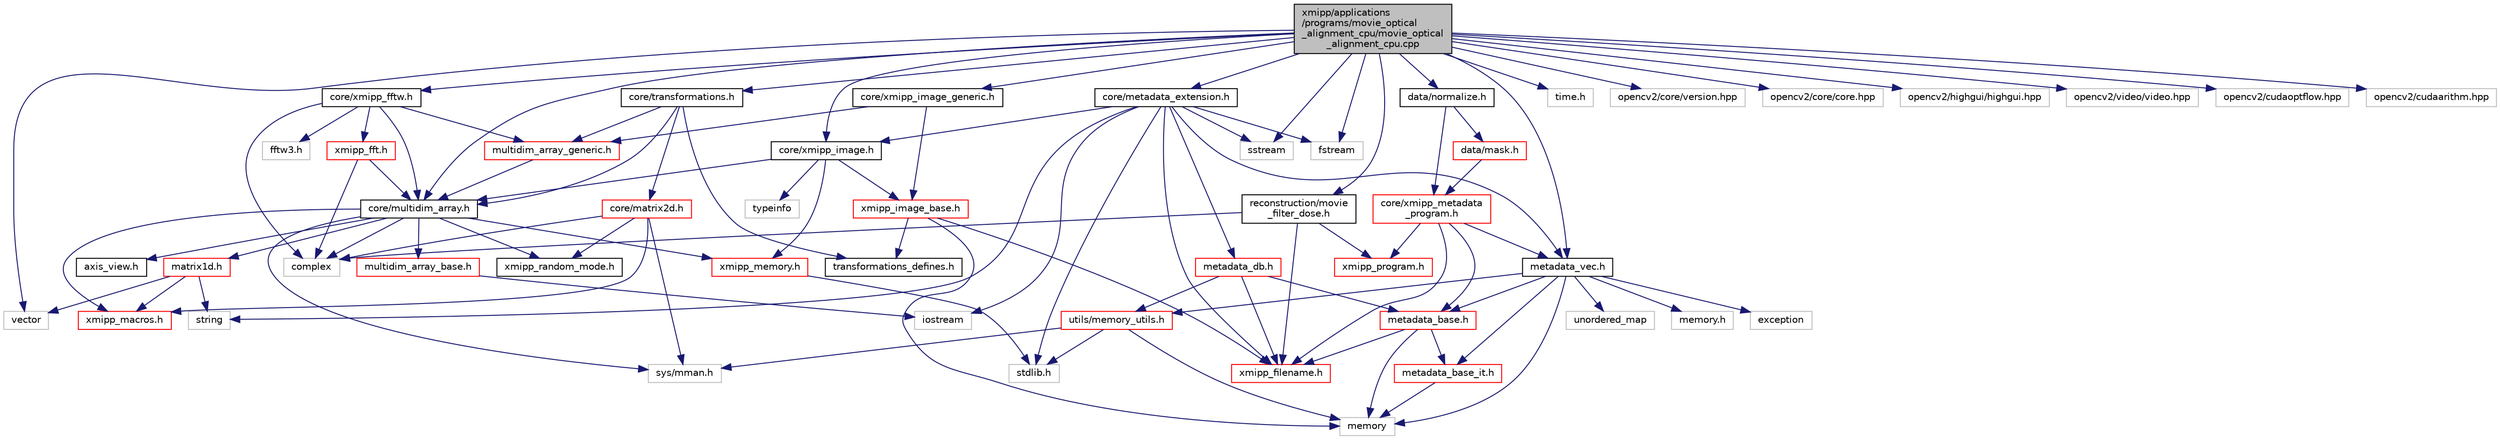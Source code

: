 digraph "xmipp/applications/programs/movie_optical_alignment_cpu/movie_optical_alignment_cpu.cpp"
{
  edge [fontname="Helvetica",fontsize="10",labelfontname="Helvetica",labelfontsize="10"];
  node [fontname="Helvetica",fontsize="10",shape=record];
  Node0 [label="xmipp/applications\l/programs/movie_optical\l_alignment_cpu/movie_optical\l_alignment_cpu.cpp",height=0.2,width=0.4,color="black", fillcolor="grey75", style="filled", fontcolor="black"];
  Node0 -> Node1 [color="midnightblue",fontsize="10",style="solid",fontname="Helvetica"];
  Node1 [label="vector",height=0.2,width=0.4,color="grey75", fillcolor="white", style="filled"];
  Node0 -> Node2 [color="midnightblue",fontsize="10",style="solid",fontname="Helvetica"];
  Node2 [label="sstream",height=0.2,width=0.4,color="grey75", fillcolor="white", style="filled"];
  Node0 -> Node3 [color="midnightblue",fontsize="10",style="solid",fontname="Helvetica"];
  Node3 [label="fstream",height=0.2,width=0.4,color="grey75", fillcolor="white", style="filled"];
  Node0 -> Node4 [color="midnightblue",fontsize="10",style="solid",fontname="Helvetica"];
  Node4 [label="time.h",height=0.2,width=0.4,color="grey75", fillcolor="white", style="filled"];
  Node0 -> Node5 [color="midnightblue",fontsize="10",style="solid",fontname="Helvetica"];
  Node5 [label="opencv2/core/version.hpp",height=0.2,width=0.4,color="grey75", fillcolor="white", style="filled"];
  Node0 -> Node6 [color="midnightblue",fontsize="10",style="solid",fontname="Helvetica"];
  Node6 [label="opencv2/core/core.hpp",height=0.2,width=0.4,color="grey75", fillcolor="white", style="filled"];
  Node0 -> Node7 [color="midnightblue",fontsize="10",style="solid",fontname="Helvetica"];
  Node7 [label="opencv2/highgui/highgui.hpp",height=0.2,width=0.4,color="grey75", fillcolor="white", style="filled"];
  Node0 -> Node8 [color="midnightblue",fontsize="10",style="solid",fontname="Helvetica"];
  Node8 [label="opencv2/video/video.hpp",height=0.2,width=0.4,color="grey75", fillcolor="white", style="filled"];
  Node0 -> Node9 [color="midnightblue",fontsize="10",style="solid",fontname="Helvetica"];
  Node9 [label="core/multidim_array.h",height=0.2,width=0.4,color="black", fillcolor="white", style="filled",URL="$multidim__array_8h.html"];
  Node9 -> Node10 [color="midnightblue",fontsize="10",style="solid",fontname="Helvetica"];
  Node10 [label="xmipp_macros.h",height=0.2,width=0.4,color="red", fillcolor="white", style="filled",URL="$xmipp__macros_8h.html"];
  Node9 -> Node13 [color="midnightblue",fontsize="10",style="solid",fontname="Helvetica"];
  Node13 [label="sys/mman.h",height=0.2,width=0.4,color="grey75", fillcolor="white", style="filled"];
  Node9 -> Node14 [color="midnightblue",fontsize="10",style="solid",fontname="Helvetica"];
  Node14 [label="complex",height=0.2,width=0.4,color="grey75", fillcolor="white", style="filled"];
  Node9 -> Node15 [color="midnightblue",fontsize="10",style="solid",fontname="Helvetica"];
  Node15 [label="matrix1d.h",height=0.2,width=0.4,color="red", fillcolor="white", style="filled",URL="$matrix1d_8h.html"];
  Node15 -> Node16 [color="midnightblue",fontsize="10",style="solid",fontname="Helvetica"];
  Node16 [label="string",height=0.2,width=0.4,color="grey75", fillcolor="white", style="filled"];
  Node15 -> Node1 [color="midnightblue",fontsize="10",style="solid",fontname="Helvetica"];
  Node15 -> Node10 [color="midnightblue",fontsize="10",style="solid",fontname="Helvetica"];
  Node9 -> Node22 [color="midnightblue",fontsize="10",style="solid",fontname="Helvetica"];
  Node22 [label="xmipp_random_mode.h",height=0.2,width=0.4,color="black", fillcolor="white", style="filled",URL="$xmipp__random__mode_8h.html"];
  Node9 -> Node23 [color="midnightblue",fontsize="10",style="solid",fontname="Helvetica"];
  Node23 [label="multidim_array_base.h",height=0.2,width=0.4,color="red", fillcolor="white", style="filled",URL="$multidim__array__base_8h.html"];
  Node23 -> Node19 [color="midnightblue",fontsize="10",style="solid",fontname="Helvetica"];
  Node19 [label="iostream",height=0.2,width=0.4,color="grey75", fillcolor="white", style="filled"];
  Node9 -> Node27 [color="midnightblue",fontsize="10",style="solid",fontname="Helvetica"];
  Node27 [label="xmipp_memory.h",height=0.2,width=0.4,color="red", fillcolor="white", style="filled",URL="$xmipp__memory_8h.html"];
  Node27 -> Node28 [color="midnightblue",fontsize="10",style="solid",fontname="Helvetica"];
  Node28 [label="stdlib.h",height=0.2,width=0.4,color="grey75", fillcolor="white", style="filled"];
  Node9 -> Node29 [color="midnightblue",fontsize="10",style="solid",fontname="Helvetica"];
  Node29 [label="axis_view.h",height=0.2,width=0.4,color="black", fillcolor="white", style="filled",URL="$axis__view_8h.html"];
  Node0 -> Node30 [color="midnightblue",fontsize="10",style="solid",fontname="Helvetica"];
  Node30 [label="core/xmipp_image.h",height=0.2,width=0.4,color="black", fillcolor="white", style="filled",URL="$xmipp__image_8h.html"];
  Node30 -> Node31 [color="midnightblue",fontsize="10",style="solid",fontname="Helvetica"];
  Node31 [label="typeinfo",height=0.2,width=0.4,color="grey75", fillcolor="white", style="filled"];
  Node30 -> Node9 [color="midnightblue",fontsize="10",style="solid",fontname="Helvetica"];
  Node30 -> Node32 [color="midnightblue",fontsize="10",style="solid",fontname="Helvetica"];
  Node32 [label="xmipp_image_base.h",height=0.2,width=0.4,color="red", fillcolor="white", style="filled",URL="$xmipp__image__base_8h.html"];
  Node32 -> Node33 [color="midnightblue",fontsize="10",style="solid",fontname="Helvetica"];
  Node33 [label="memory",height=0.2,width=0.4,color="grey75", fillcolor="white", style="filled"];
  Node32 -> Node42 [color="midnightblue",fontsize="10",style="solid",fontname="Helvetica"];
  Node42 [label="xmipp_filename.h",height=0.2,width=0.4,color="red", fillcolor="white", style="filled",URL="$xmipp__filename_8h.html"];
  Node32 -> Node45 [color="midnightblue",fontsize="10",style="solid",fontname="Helvetica"];
  Node45 [label="transformations_defines.h",height=0.2,width=0.4,color="black", fillcolor="white", style="filled",URL="$transformations__defines_8h.html"];
  Node30 -> Node27 [color="midnightblue",fontsize="10",style="solid",fontname="Helvetica"];
  Node0 -> Node61 [color="midnightblue",fontsize="10",style="solid",fontname="Helvetica"];
  Node61 [label="core/xmipp_image_generic.h",height=0.2,width=0.4,color="black", fillcolor="white", style="filled",URL="$xmipp__image__generic_8h.html"];
  Node61 -> Node32 [color="midnightblue",fontsize="10",style="solid",fontname="Helvetica"];
  Node61 -> Node62 [color="midnightblue",fontsize="10",style="solid",fontname="Helvetica"];
  Node62 [label="multidim_array_generic.h",height=0.2,width=0.4,color="red", fillcolor="white", style="filled",URL="$multidim__array__generic_8h.html"];
  Node62 -> Node9 [color="midnightblue",fontsize="10",style="solid",fontname="Helvetica"];
  Node0 -> Node63 [color="midnightblue",fontsize="10",style="solid",fontname="Helvetica"];
  Node63 [label="data/normalize.h",height=0.2,width=0.4,color="black", fillcolor="white", style="filled",URL="$normalize_8h.html"];
  Node63 -> Node64 [color="midnightblue",fontsize="10",style="solid",fontname="Helvetica"];
  Node64 [label="core/xmipp_metadata\l_program.h",height=0.2,width=0.4,color="red", fillcolor="white", style="filled",URL="$xmipp__metadata__program_8h.html"];
  Node64 -> Node65 [color="midnightblue",fontsize="10",style="solid",fontname="Helvetica"];
  Node65 [label="xmipp_program.h",height=0.2,width=0.4,color="red", fillcolor="white", style="filled",URL="$xmipp__program_8h.html"];
  Node64 -> Node42 [color="midnightblue",fontsize="10",style="solid",fontname="Helvetica"];
  Node64 -> Node69 [color="midnightblue",fontsize="10",style="solid",fontname="Helvetica"];
  Node69 [label="metadata_base.h",height=0.2,width=0.4,color="red", fillcolor="white", style="filled",URL="$metadata__base_8h.html"];
  Node69 -> Node33 [color="midnightblue",fontsize="10",style="solid",fontname="Helvetica"];
  Node69 -> Node42 [color="midnightblue",fontsize="10",style="solid",fontname="Helvetica"];
  Node69 -> Node71 [color="midnightblue",fontsize="10",style="solid",fontname="Helvetica"];
  Node71 [label="metadata_base_it.h",height=0.2,width=0.4,color="red", fillcolor="white", style="filled",URL="$metadata__base__it_8h.html"];
  Node71 -> Node33 [color="midnightblue",fontsize="10",style="solid",fontname="Helvetica"];
  Node64 -> Node74 [color="midnightblue",fontsize="10",style="solid",fontname="Helvetica"];
  Node74 [label="metadata_vec.h",height=0.2,width=0.4,color="black", fillcolor="white", style="filled",URL="$metadata__vec_8h.html"];
  Node74 -> Node33 [color="midnightblue",fontsize="10",style="solid",fontname="Helvetica"];
  Node74 -> Node75 [color="midnightblue",fontsize="10",style="solid",fontname="Helvetica"];
  Node75 [label="exception",height=0.2,width=0.4,color="grey75", fillcolor="white", style="filled"];
  Node74 -> Node76 [color="midnightblue",fontsize="10",style="solid",fontname="Helvetica"];
  Node76 [label="unordered_map",height=0.2,width=0.4,color="grey75", fillcolor="white", style="filled"];
  Node74 -> Node77 [color="midnightblue",fontsize="10",style="solid",fontname="Helvetica"];
  Node77 [label="memory.h",height=0.2,width=0.4,color="grey75", fillcolor="white", style="filled"];
  Node74 -> Node69 [color="midnightblue",fontsize="10",style="solid",fontname="Helvetica"];
  Node74 -> Node71 [color="midnightblue",fontsize="10",style="solid",fontname="Helvetica"];
  Node74 -> Node78 [color="midnightblue",fontsize="10",style="solid",fontname="Helvetica"];
  Node78 [label="utils/memory_utils.h",height=0.2,width=0.4,color="red", fillcolor="white", style="filled",URL="$memory__utils_8h.html"];
  Node78 -> Node28 [color="midnightblue",fontsize="10",style="solid",fontname="Helvetica"];
  Node78 -> Node33 [color="midnightblue",fontsize="10",style="solid",fontname="Helvetica"];
  Node78 -> Node13 [color="midnightblue",fontsize="10",style="solid",fontname="Helvetica"];
  Node63 -> Node80 [color="midnightblue",fontsize="10",style="solid",fontname="Helvetica"];
  Node80 [label="data/mask.h",height=0.2,width=0.4,color="red", fillcolor="white", style="filled",URL="$mask_8h.html"];
  Node80 -> Node64 [color="midnightblue",fontsize="10",style="solid",fontname="Helvetica"];
  Node0 -> Node87 [color="midnightblue",fontsize="10",style="solid",fontname="Helvetica"];
  Node87 [label="core/xmipp_fftw.h",height=0.2,width=0.4,color="black", fillcolor="white", style="filled",URL="$xmipp__fftw_8h.html"];
  Node87 -> Node14 [color="midnightblue",fontsize="10",style="solid",fontname="Helvetica"];
  Node87 -> Node88 [color="midnightblue",fontsize="10",style="solid",fontname="Helvetica"];
  Node88 [label="fftw3.h",height=0.2,width=0.4,color="grey75", fillcolor="white", style="filled"];
  Node87 -> Node9 [color="midnightblue",fontsize="10",style="solid",fontname="Helvetica"];
  Node87 -> Node62 [color="midnightblue",fontsize="10",style="solid",fontname="Helvetica"];
  Node87 -> Node89 [color="midnightblue",fontsize="10",style="solid",fontname="Helvetica"];
  Node89 [label="xmipp_fft.h",height=0.2,width=0.4,color="red", fillcolor="white", style="filled",URL="$xmipp__fft_8h.html"];
  Node89 -> Node14 [color="midnightblue",fontsize="10",style="solid",fontname="Helvetica"];
  Node89 -> Node9 [color="midnightblue",fontsize="10",style="solid",fontname="Helvetica"];
  Node0 -> Node92 [color="midnightblue",fontsize="10",style="solid",fontname="Helvetica"];
  Node92 [label="core/transformations.h",height=0.2,width=0.4,color="black", fillcolor="white", style="filled",URL="$transformations_8h.html"];
  Node92 -> Node85 [color="midnightblue",fontsize="10",style="solid",fontname="Helvetica"];
  Node85 [label="core/matrix2d.h",height=0.2,width=0.4,color="red", fillcolor="white", style="filled",URL="$matrix2d_8h.html"];
  Node85 -> Node14 [color="midnightblue",fontsize="10",style="solid",fontname="Helvetica"];
  Node85 -> Node22 [color="midnightblue",fontsize="10",style="solid",fontname="Helvetica"];
  Node85 -> Node10 [color="midnightblue",fontsize="10",style="solid",fontname="Helvetica"];
  Node85 -> Node13 [color="midnightblue",fontsize="10",style="solid",fontname="Helvetica"];
  Node92 -> Node9 [color="midnightblue",fontsize="10",style="solid",fontname="Helvetica"];
  Node92 -> Node62 [color="midnightblue",fontsize="10",style="solid",fontname="Helvetica"];
  Node92 -> Node45 [color="midnightblue",fontsize="10",style="solid",fontname="Helvetica"];
  Node0 -> Node93 [color="midnightblue",fontsize="10",style="solid",fontname="Helvetica"];
  Node93 [label="reconstruction/movie\l_filter_dose.h",height=0.2,width=0.4,color="black", fillcolor="white", style="filled",URL="$movie__filter__dose_8h.html"];
  Node93 -> Node14 [color="midnightblue",fontsize="10",style="solid",fontname="Helvetica"];
  Node93 -> Node65 [color="midnightblue",fontsize="10",style="solid",fontname="Helvetica"];
  Node93 -> Node42 [color="midnightblue",fontsize="10",style="solid",fontname="Helvetica"];
  Node0 -> Node74 [color="midnightblue",fontsize="10",style="solid",fontname="Helvetica"];
  Node0 -> Node94 [color="midnightblue",fontsize="10",style="solid",fontname="Helvetica"];
  Node94 [label="core/metadata_extension.h",height=0.2,width=0.4,color="black", fillcolor="white", style="filled",URL="$metadata__extension_8h.html"];
  Node94 -> Node42 [color="midnightblue",fontsize="10",style="solid",fontname="Helvetica"];
  Node94 -> Node30 [color="midnightblue",fontsize="10",style="solid",fontname="Helvetica"];
  Node94 -> Node74 [color="midnightblue",fontsize="10",style="solid",fontname="Helvetica"];
  Node94 -> Node95 [color="midnightblue",fontsize="10",style="solid",fontname="Helvetica"];
  Node95 [label="metadata_db.h",height=0.2,width=0.4,color="red", fillcolor="white", style="filled",URL="$metadata__db_8h.html"];
  Node95 -> Node78 [color="midnightblue",fontsize="10",style="solid",fontname="Helvetica"];
  Node95 -> Node69 [color="midnightblue",fontsize="10",style="solid",fontname="Helvetica"];
  Node95 -> Node42 [color="midnightblue",fontsize="10",style="solid",fontname="Helvetica"];
  Node94 -> Node28 [color="midnightblue",fontsize="10",style="solid",fontname="Helvetica"];
  Node94 -> Node3 [color="midnightblue",fontsize="10",style="solid",fontname="Helvetica"];
  Node94 -> Node19 [color="midnightblue",fontsize="10",style="solid",fontname="Helvetica"];
  Node94 -> Node2 [color="midnightblue",fontsize="10",style="solid",fontname="Helvetica"];
  Node94 -> Node16 [color="midnightblue",fontsize="10",style="solid",fontname="Helvetica"];
  Node0 -> Node101 [color="midnightblue",fontsize="10",style="solid",fontname="Helvetica"];
  Node101 [label="opencv2/cudaoptflow.hpp",height=0.2,width=0.4,color="grey75", fillcolor="white", style="filled"];
  Node0 -> Node102 [color="midnightblue",fontsize="10",style="solid",fontname="Helvetica"];
  Node102 [label="opencv2/cudaarithm.hpp",height=0.2,width=0.4,color="grey75", fillcolor="white", style="filled"];
}
